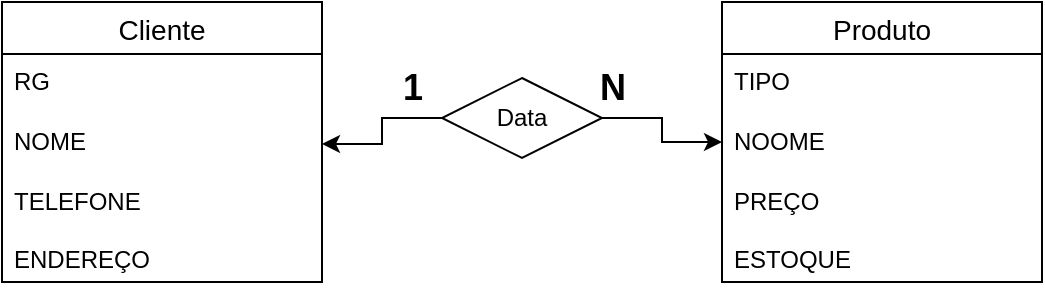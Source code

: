<mxfile version="21.6.9" type="github">
  <diagram id="R2lEEEUBdFMjLlhIrx00" name="Page-1">
    <mxGraphModel dx="1434" dy="673" grid="1" gridSize="10" guides="1" tooltips="1" connect="1" arrows="1" fold="1" page="1" pageScale="1" pageWidth="850" pageHeight="1100" math="0" shadow="0" extFonts="Permanent Marker^https://fonts.googleapis.com/css?family=Permanent+Marker">
      <root>
        <mxCell id="0" />
        <mxCell id="1" parent="0" />
        <mxCell id="NUnVV2jciS-1ieFlsHDP-1" value="Cliente" style="swimlane;fontStyle=0;childLayout=stackLayout;horizontal=1;startSize=26;horizontalStack=0;resizeParent=1;resizeParentMax=0;resizeLast=0;collapsible=1;marginBottom=0;align=center;fontSize=14;" vertex="1" parent="1">
          <mxGeometry x="140" y="180" width="160" height="140" as="geometry" />
        </mxCell>
        <mxCell id="NUnVV2jciS-1ieFlsHDP-2" value="RG" style="text;strokeColor=none;fillColor=none;spacingLeft=4;spacingRight=4;overflow=hidden;rotatable=0;points=[[0,0.5],[1,0.5]];portConstraint=eastwest;fontSize=12;whiteSpace=wrap;html=1;" vertex="1" parent="NUnVV2jciS-1ieFlsHDP-1">
          <mxGeometry y="26" width="160" height="30" as="geometry" />
        </mxCell>
        <mxCell id="NUnVV2jciS-1ieFlsHDP-3" value="NOME" style="text;strokeColor=none;fillColor=none;spacingLeft=4;spacingRight=4;overflow=hidden;rotatable=0;points=[[0,0.5],[1,0.5]];portConstraint=eastwest;fontSize=12;whiteSpace=wrap;html=1;" vertex="1" parent="NUnVV2jciS-1ieFlsHDP-1">
          <mxGeometry y="56" width="160" height="30" as="geometry" />
        </mxCell>
        <mxCell id="NUnVV2jciS-1ieFlsHDP-4" value="&lt;div&gt;TELEFONE&lt;/div&gt;&lt;div&gt;&lt;br&gt;&lt;/div&gt;&lt;div&gt;ENDEREÇO&lt;br&gt;&lt;/div&gt;" style="text;strokeColor=none;fillColor=none;spacingLeft=4;spacingRight=4;overflow=hidden;rotatable=0;points=[[0,0.5],[1,0.5]];portConstraint=eastwest;fontSize=12;whiteSpace=wrap;html=1;" vertex="1" parent="NUnVV2jciS-1ieFlsHDP-1">
          <mxGeometry y="86" width="160" height="54" as="geometry" />
        </mxCell>
        <mxCell id="NUnVV2jciS-1ieFlsHDP-5" value="Produto" style="swimlane;fontStyle=0;childLayout=stackLayout;horizontal=1;startSize=26;horizontalStack=0;resizeParent=1;resizeParentMax=0;resizeLast=0;collapsible=1;marginBottom=0;align=center;fontSize=14;" vertex="1" parent="1">
          <mxGeometry x="500" y="180" width="160" height="140" as="geometry" />
        </mxCell>
        <mxCell id="NUnVV2jciS-1ieFlsHDP-6" value="TIPO" style="text;strokeColor=none;fillColor=none;spacingLeft=4;spacingRight=4;overflow=hidden;rotatable=0;points=[[0,0.5],[1,0.5]];portConstraint=eastwest;fontSize=12;whiteSpace=wrap;html=1;" vertex="1" parent="NUnVV2jciS-1ieFlsHDP-5">
          <mxGeometry y="26" width="160" height="30" as="geometry" />
        </mxCell>
        <mxCell id="NUnVV2jciS-1ieFlsHDP-7" value="NOOME" style="text;strokeColor=none;fillColor=none;spacingLeft=4;spacingRight=4;overflow=hidden;rotatable=0;points=[[0,0.5],[1,0.5]];portConstraint=eastwest;fontSize=12;whiteSpace=wrap;html=1;" vertex="1" parent="NUnVV2jciS-1ieFlsHDP-5">
          <mxGeometry y="56" width="160" height="30" as="geometry" />
        </mxCell>
        <mxCell id="NUnVV2jciS-1ieFlsHDP-8" value="&lt;div&gt;PREÇO&lt;/div&gt;&lt;div&gt;&lt;br&gt;&lt;/div&gt;&lt;div&gt;ESTOQUE&lt;br&gt;&lt;/div&gt;" style="text;strokeColor=none;fillColor=none;spacingLeft=4;spacingRight=4;overflow=hidden;rotatable=0;points=[[0,0.5],[1,0.5]];portConstraint=eastwest;fontSize=12;whiteSpace=wrap;html=1;" vertex="1" parent="NUnVV2jciS-1ieFlsHDP-5">
          <mxGeometry y="86" width="160" height="54" as="geometry" />
        </mxCell>
        <mxCell id="NUnVV2jciS-1ieFlsHDP-12" value="" style="edgeStyle=orthogonalEdgeStyle;rounded=0;orthogonalLoop=1;jettySize=auto;html=1;entryX=0;entryY=0.467;entryDx=0;entryDy=0;entryPerimeter=0;" edge="1" parent="1" source="NUnVV2jciS-1ieFlsHDP-9" target="NUnVV2jciS-1ieFlsHDP-7">
          <mxGeometry relative="1" as="geometry">
            <mxPoint x="540" y="230" as="targetPoint" />
          </mxGeometry>
        </mxCell>
        <mxCell id="NUnVV2jciS-1ieFlsHDP-13" value="" style="edgeStyle=orthogonalEdgeStyle;rounded=0;orthogonalLoop=1;jettySize=auto;html=1;" edge="1" parent="1" source="NUnVV2jciS-1ieFlsHDP-9" target="NUnVV2jciS-1ieFlsHDP-3">
          <mxGeometry relative="1" as="geometry" />
        </mxCell>
        <mxCell id="NUnVV2jciS-1ieFlsHDP-9" value="Data" style="rhombus;whiteSpace=wrap;html=1;" vertex="1" parent="1">
          <mxGeometry x="360" y="218" width="80" height="40" as="geometry" />
        </mxCell>
        <mxCell id="NUnVV2jciS-1ieFlsHDP-15" value="&lt;font style=&quot;font-size: 18px;&quot;&gt;&lt;b&gt;1&lt;/b&gt;&lt;/font&gt;" style="text;html=1;align=center;verticalAlign=middle;resizable=0;points=[];autosize=1;strokeColor=none;fillColor=none;" vertex="1" parent="1">
          <mxGeometry x="330" y="203" width="30" height="40" as="geometry" />
        </mxCell>
        <mxCell id="NUnVV2jciS-1ieFlsHDP-16" value="&lt;font style=&quot;font-size: 18px;&quot;&gt;&lt;b&gt;N&lt;/b&gt;&lt;/font&gt;" style="text;html=1;align=center;verticalAlign=middle;resizable=0;points=[];autosize=1;strokeColor=none;fillColor=none;" vertex="1" parent="1">
          <mxGeometry x="425" y="203" width="40" height="40" as="geometry" />
        </mxCell>
      </root>
    </mxGraphModel>
  </diagram>
</mxfile>
